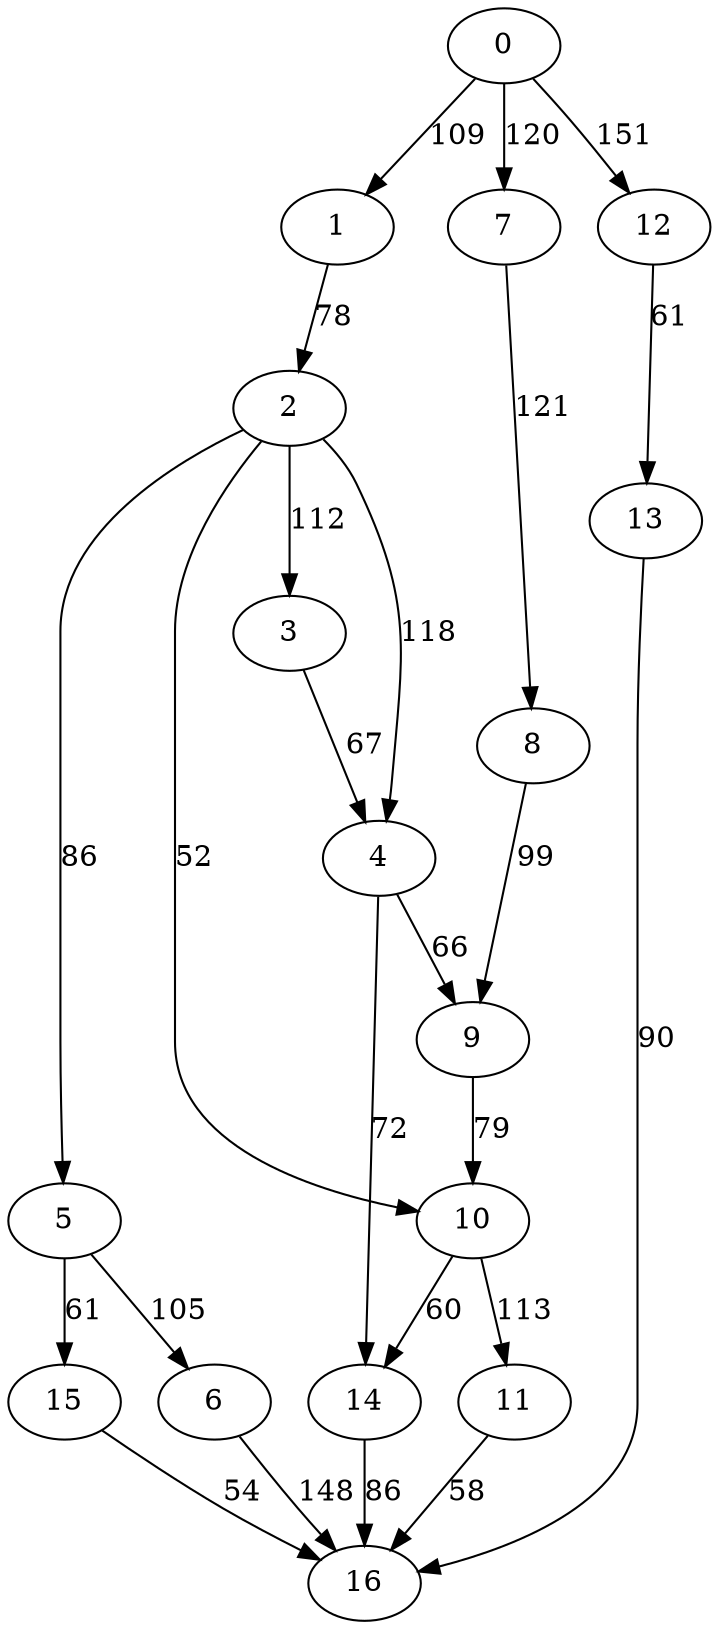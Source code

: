 digraph t20p4r7_8 {
0 -> 1 [ label = 109 ];
0 -> 7 [ label = 120 ];
0 -> 12 [ label = 151 ];
1 -> 2 [ label = 78 ];
2 -> 3 [ label = 112 ];
2 -> 4 [ label = 118 ];
2 -> 5 [ label = 86 ];
2 -> 10 [ label = 52 ];
3 -> 4 [ label = 67 ];
4 -> 9 [ label = 66 ];
4 -> 14 [ label = 72 ];
5 -> 6 [ label = 105 ];
5 -> 15 [ label = 61 ];
6 -> 16 [ label = 148 ];
7 -> 8 [ label = 121 ];
8 -> 9 [ label = 99 ];
9 -> 10 [ label = 79 ];
10 -> 11 [ label = 113 ];
10 -> 14 [ label = 60 ];
11 -> 16 [ label = 58 ];
12 -> 13 [ label = 61 ];
13 -> 16 [ label = 90 ];
14 -> 16 [ label = 86 ];
15 -> 16 [ label = 54 ];
 }

